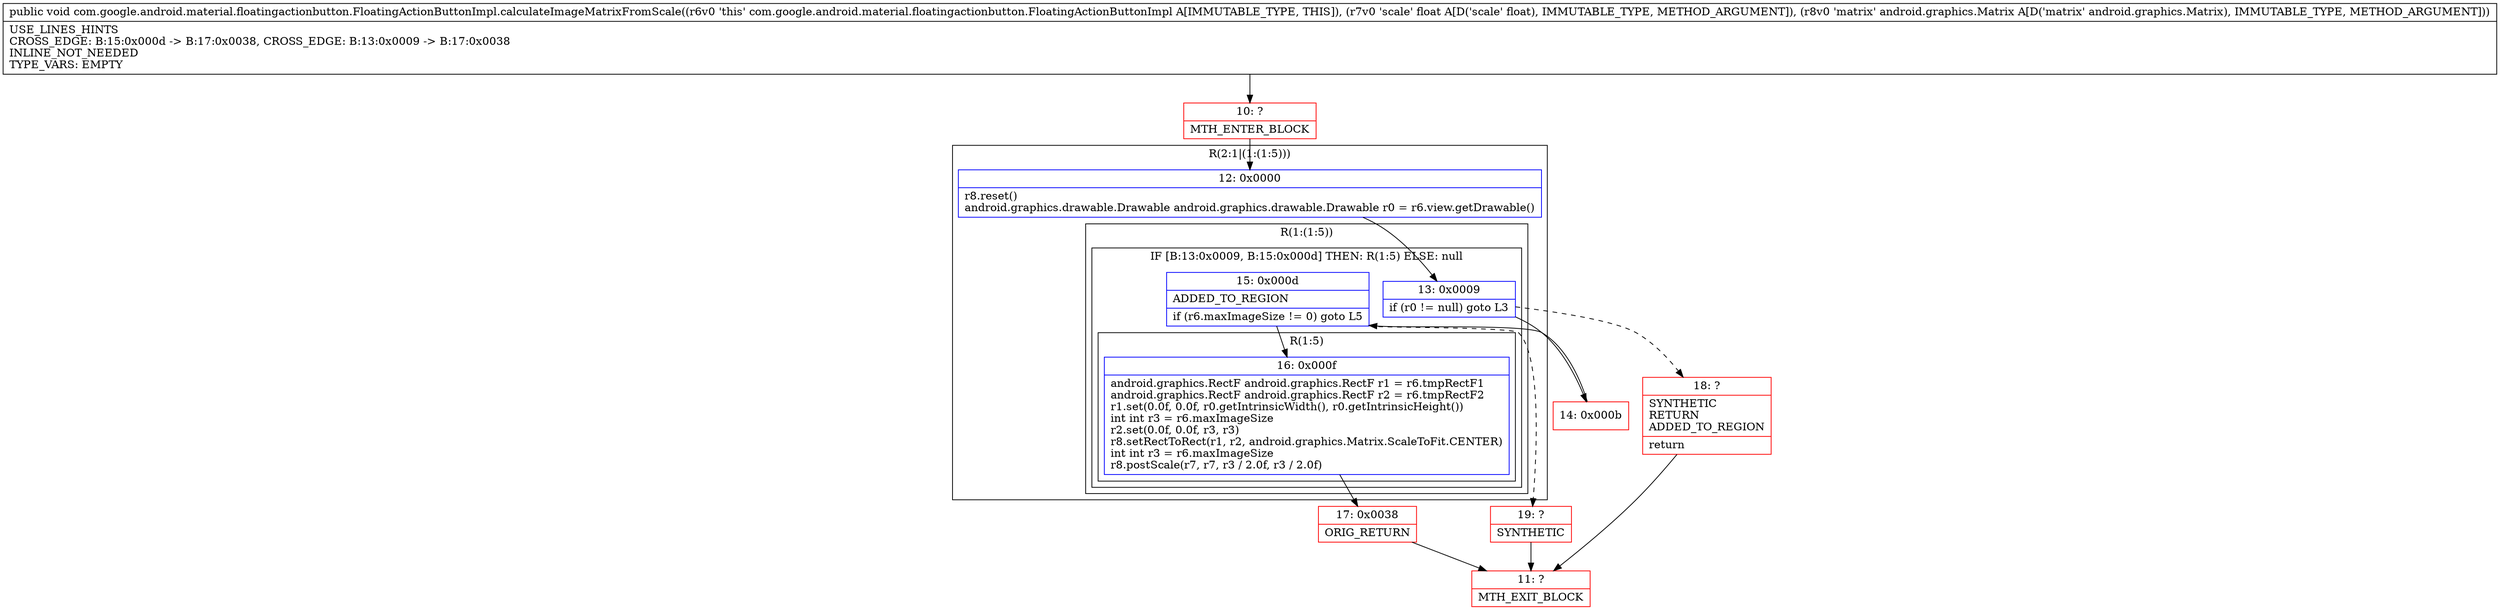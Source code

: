 digraph "CFG forcom.google.android.material.floatingactionbutton.FloatingActionButtonImpl.calculateImageMatrixFromScale(FLandroid\/graphics\/Matrix;)V" {
subgraph cluster_Region_157028342 {
label = "R(2:1|(1:(1:5)))";
node [shape=record,color=blue];
Node_12 [shape=record,label="{12\:\ 0x0000|r8.reset()\landroid.graphics.drawable.Drawable android.graphics.drawable.Drawable r0 = r6.view.getDrawable()\l}"];
subgraph cluster_Region_2028590180 {
label = "R(1:(1:5))";
node [shape=record,color=blue];
subgraph cluster_IfRegion_667543163 {
label = "IF [B:13:0x0009, B:15:0x000d] THEN: R(1:5) ELSE: null";
node [shape=record,color=blue];
Node_13 [shape=record,label="{13\:\ 0x0009|if (r0 != null) goto L3\l}"];
Node_15 [shape=record,label="{15\:\ 0x000d|ADDED_TO_REGION\l|if (r6.maxImageSize != 0) goto L5\l}"];
subgraph cluster_Region_232565387 {
label = "R(1:5)";
node [shape=record,color=blue];
Node_16 [shape=record,label="{16\:\ 0x000f|android.graphics.RectF android.graphics.RectF r1 = r6.tmpRectF1\landroid.graphics.RectF android.graphics.RectF r2 = r6.tmpRectF2\lr1.set(0.0f, 0.0f, r0.getIntrinsicWidth(), r0.getIntrinsicHeight())\lint int r3 = r6.maxImageSize\lr2.set(0.0f, 0.0f, r3, r3)\lr8.setRectToRect(r1, r2, android.graphics.Matrix.ScaleToFit.CENTER)\lint int r3 = r6.maxImageSize\lr8.postScale(r7, r7, r3 \/ 2.0f, r3 \/ 2.0f)\l}"];
}
}
}
}
Node_10 [shape=record,color=red,label="{10\:\ ?|MTH_ENTER_BLOCK\l}"];
Node_14 [shape=record,color=red,label="{14\:\ 0x000b}"];
Node_17 [shape=record,color=red,label="{17\:\ 0x0038|ORIG_RETURN\l}"];
Node_11 [shape=record,color=red,label="{11\:\ ?|MTH_EXIT_BLOCK\l}"];
Node_19 [shape=record,color=red,label="{19\:\ ?|SYNTHETIC\l}"];
Node_18 [shape=record,color=red,label="{18\:\ ?|SYNTHETIC\lRETURN\lADDED_TO_REGION\l|return\l}"];
MethodNode[shape=record,label="{public void com.google.android.material.floatingactionbutton.FloatingActionButtonImpl.calculateImageMatrixFromScale((r6v0 'this' com.google.android.material.floatingactionbutton.FloatingActionButtonImpl A[IMMUTABLE_TYPE, THIS]), (r7v0 'scale' float A[D('scale' float), IMMUTABLE_TYPE, METHOD_ARGUMENT]), (r8v0 'matrix' android.graphics.Matrix A[D('matrix' android.graphics.Matrix), IMMUTABLE_TYPE, METHOD_ARGUMENT]))  | USE_LINES_HINTS\lCROSS_EDGE: B:15:0x000d \-\> B:17:0x0038, CROSS_EDGE: B:13:0x0009 \-\> B:17:0x0038\lINLINE_NOT_NEEDED\lTYPE_VARS: EMPTY\l}"];
MethodNode -> Node_10;Node_12 -> Node_13;
Node_13 -> Node_14;
Node_13 -> Node_18[style=dashed];
Node_15 -> Node_16;
Node_15 -> Node_19[style=dashed];
Node_16 -> Node_17;
Node_10 -> Node_12;
Node_14 -> Node_15;
Node_17 -> Node_11;
Node_19 -> Node_11;
Node_18 -> Node_11;
}

